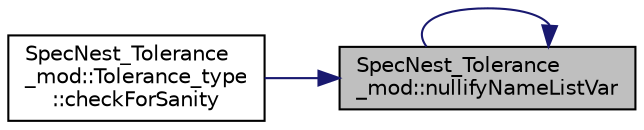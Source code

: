 digraph "SpecNest_Tolerance_mod::nullifyNameListVar"
{
 // LATEX_PDF_SIZE
  edge [fontname="Helvetica",fontsize="10",labelfontname="Helvetica",labelfontsize="10"];
  node [fontname="Helvetica",fontsize="10",shape=record];
  rankdir="RL";
  Node1 [label="SpecNest_Tolerance\l_mod::nullifyNameListVar",height=0.2,width=0.4,color="black", fillcolor="grey75", style="filled", fontcolor="black",tooltip=" "];
  Node1 -> Node2 [dir="back",color="midnightblue",fontsize="10",style="solid",fontname="Helvetica"];
  Node2 [label="SpecNest_Tolerance\l_mod::Tolerance_type\l::checkForSanity",height=0.2,width=0.4,color="black", fillcolor="white", style="filled",URL="$structSpecNest__Tolerance__mod_1_1Tolerance__type.html#aeaee4573920655b4a2ceb6faf47be356",tooltip=" "];
  Node1 -> Node1 [dir="back",color="midnightblue",fontsize="10",style="solid",fontname="Helvetica"];
}
